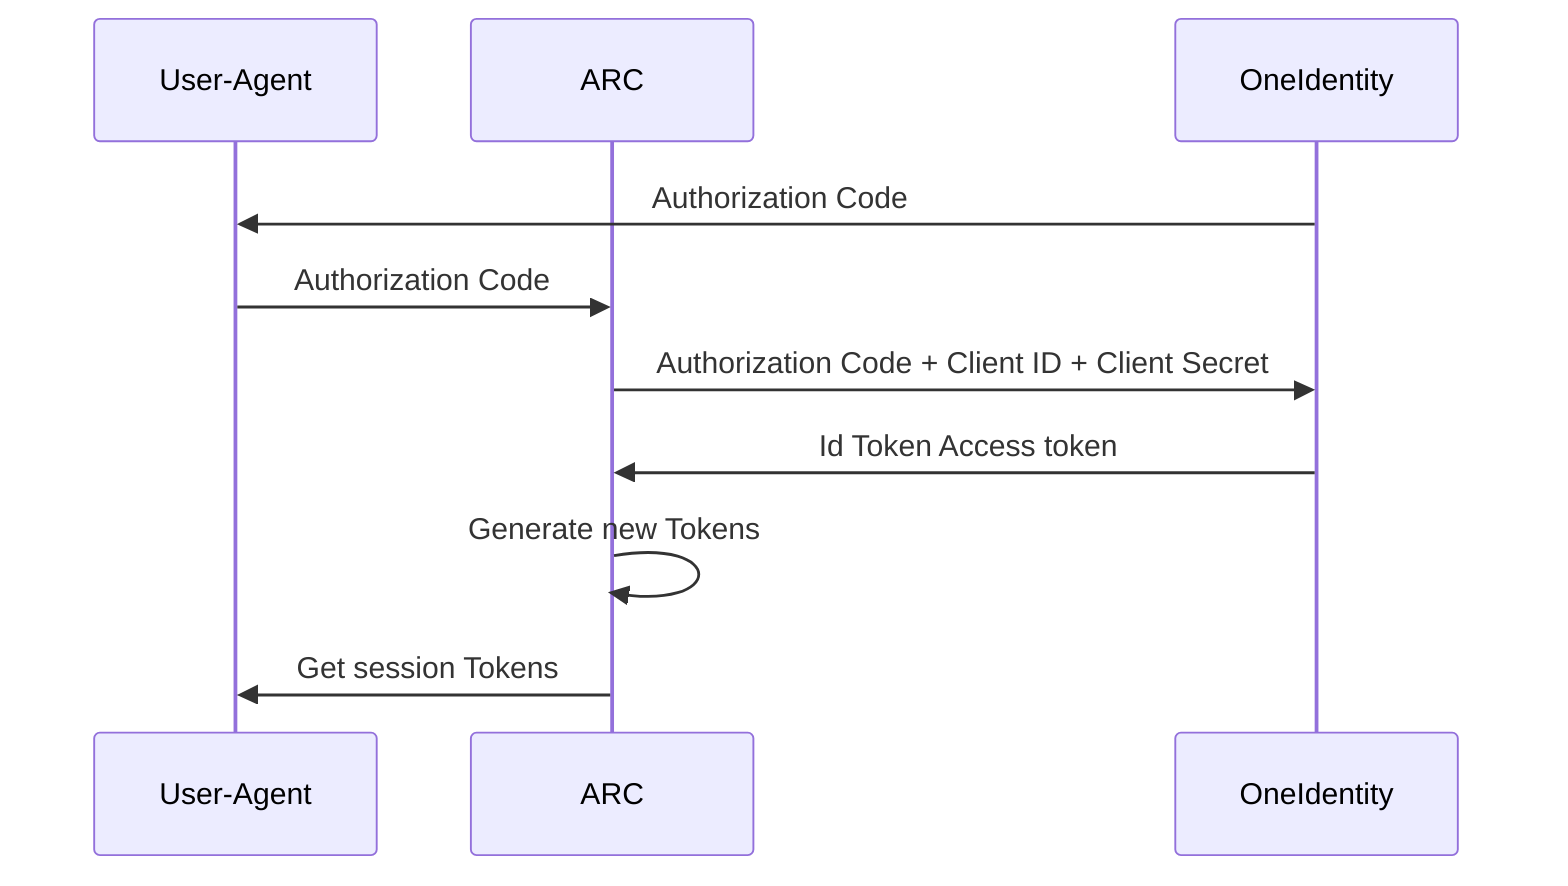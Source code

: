 sequenceDiagram

    participant User-Agent
    participant ARC
    participant OneIdentity

    OneIdentity ->> User-Agent: Authorization Code
    User-Agent ->> ARC: Authorization Code
    ARC ->> OneIdentity: Authorization Code + Client ID + Client Secret
    OneIdentity ->> ARC: Id Token Access token
    ARC ->> ARC: Generate new Tokens
    ARC ->> User-Agent: Get session Tokens